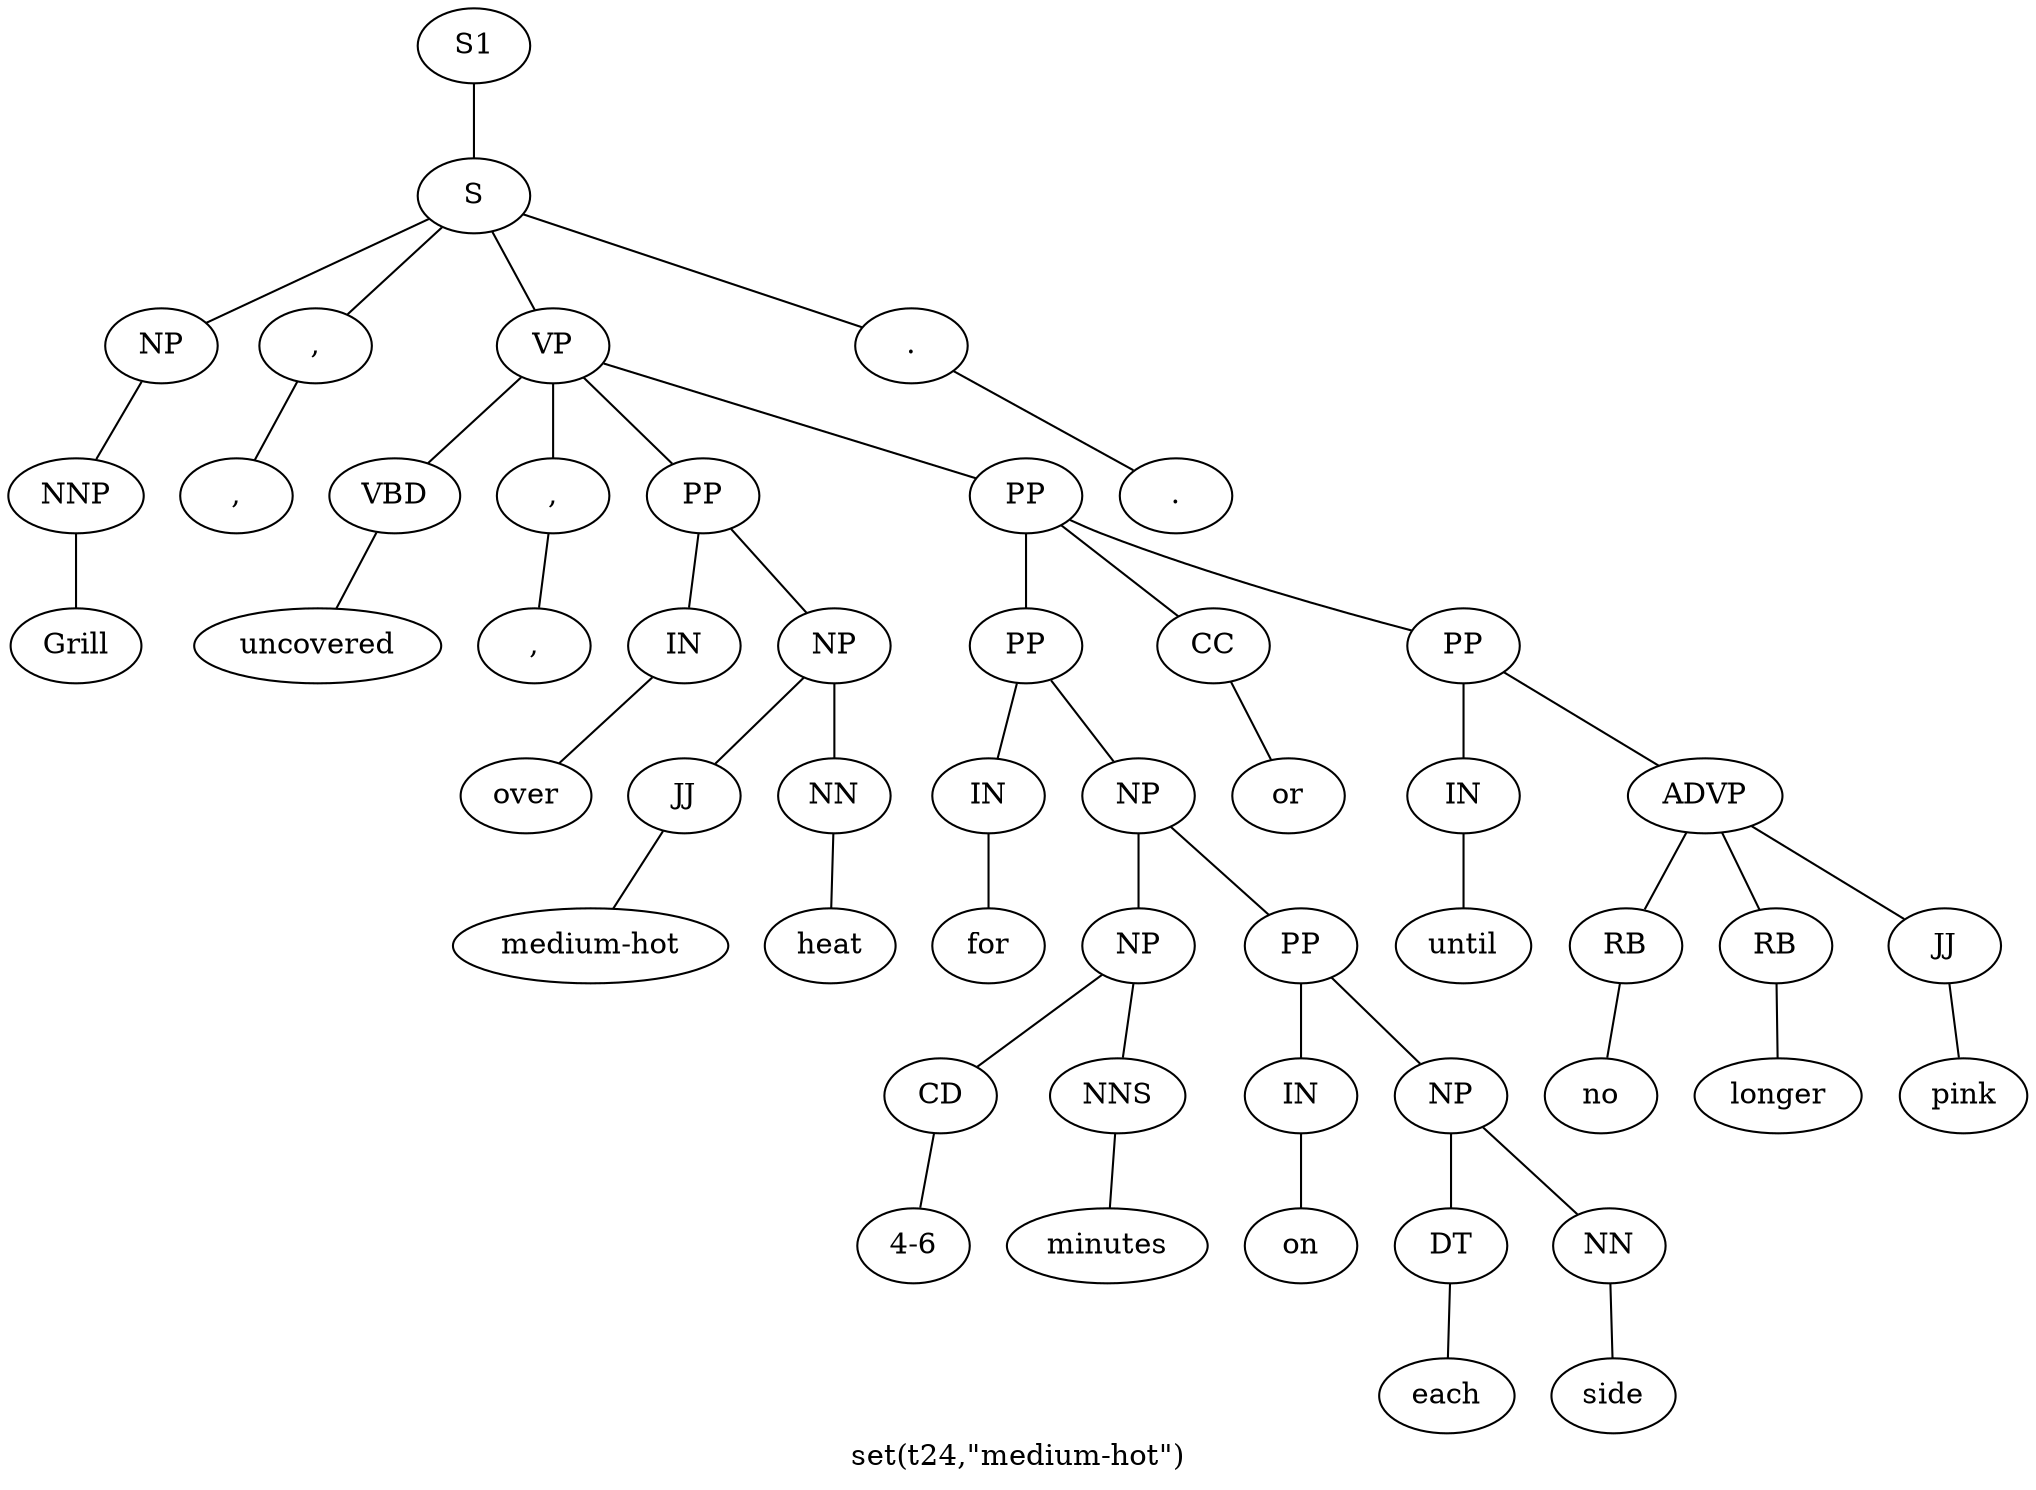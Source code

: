 graph SyntaxGraph {
	label = "set(t24,\"medium-hot\")";
	Node0 [label="S1"];
	Node1 [label="S"];
	Node2 [label="NP"];
	Node3 [label="NNP"];
	Node4 [label="Grill"];
	Node5 [label=","];
	Node6 [label=","];
	Node7 [label="VP"];
	Node8 [label="VBD"];
	Node9 [label="uncovered"];
	Node10 [label=","];
	Node11 [label=","];
	Node12 [label="PP"];
	Node13 [label="IN"];
	Node14 [label="over"];
	Node15 [label="NP"];
	Node16 [label="JJ"];
	Node17 [label="medium-hot"];
	Node18 [label="NN"];
	Node19 [label="heat"];
	Node20 [label="PP"];
	Node21 [label="PP"];
	Node22 [label="IN"];
	Node23 [label="for"];
	Node24 [label="NP"];
	Node25 [label="NP"];
	Node26 [label="CD"];
	Node27 [label="4-6"];
	Node28 [label="NNS"];
	Node29 [label="minutes"];
	Node30 [label="PP"];
	Node31 [label="IN"];
	Node32 [label="on"];
	Node33 [label="NP"];
	Node34 [label="DT"];
	Node35 [label="each"];
	Node36 [label="NN"];
	Node37 [label="side"];
	Node38 [label="CC"];
	Node39 [label="or"];
	Node40 [label="PP"];
	Node41 [label="IN"];
	Node42 [label="until"];
	Node43 [label="ADVP"];
	Node44 [label="RB"];
	Node45 [label="no"];
	Node46 [label="RB"];
	Node47 [label="longer"];
	Node48 [label="JJ"];
	Node49 [label="pink"];
	Node50 [label="."];
	Node51 [label="."];

	Node0 -- Node1;
	Node1 -- Node2;
	Node1 -- Node5;
	Node1 -- Node7;
	Node1 -- Node50;
	Node2 -- Node3;
	Node3 -- Node4;
	Node5 -- Node6;
	Node7 -- Node8;
	Node7 -- Node10;
	Node7 -- Node12;
	Node7 -- Node20;
	Node8 -- Node9;
	Node10 -- Node11;
	Node12 -- Node13;
	Node12 -- Node15;
	Node13 -- Node14;
	Node15 -- Node16;
	Node15 -- Node18;
	Node16 -- Node17;
	Node18 -- Node19;
	Node20 -- Node21;
	Node20 -- Node38;
	Node20 -- Node40;
	Node21 -- Node22;
	Node21 -- Node24;
	Node22 -- Node23;
	Node24 -- Node25;
	Node24 -- Node30;
	Node25 -- Node26;
	Node25 -- Node28;
	Node26 -- Node27;
	Node28 -- Node29;
	Node30 -- Node31;
	Node30 -- Node33;
	Node31 -- Node32;
	Node33 -- Node34;
	Node33 -- Node36;
	Node34 -- Node35;
	Node36 -- Node37;
	Node38 -- Node39;
	Node40 -- Node41;
	Node40 -- Node43;
	Node41 -- Node42;
	Node43 -- Node44;
	Node43 -- Node46;
	Node43 -- Node48;
	Node44 -- Node45;
	Node46 -- Node47;
	Node48 -- Node49;
	Node50 -- Node51;
}